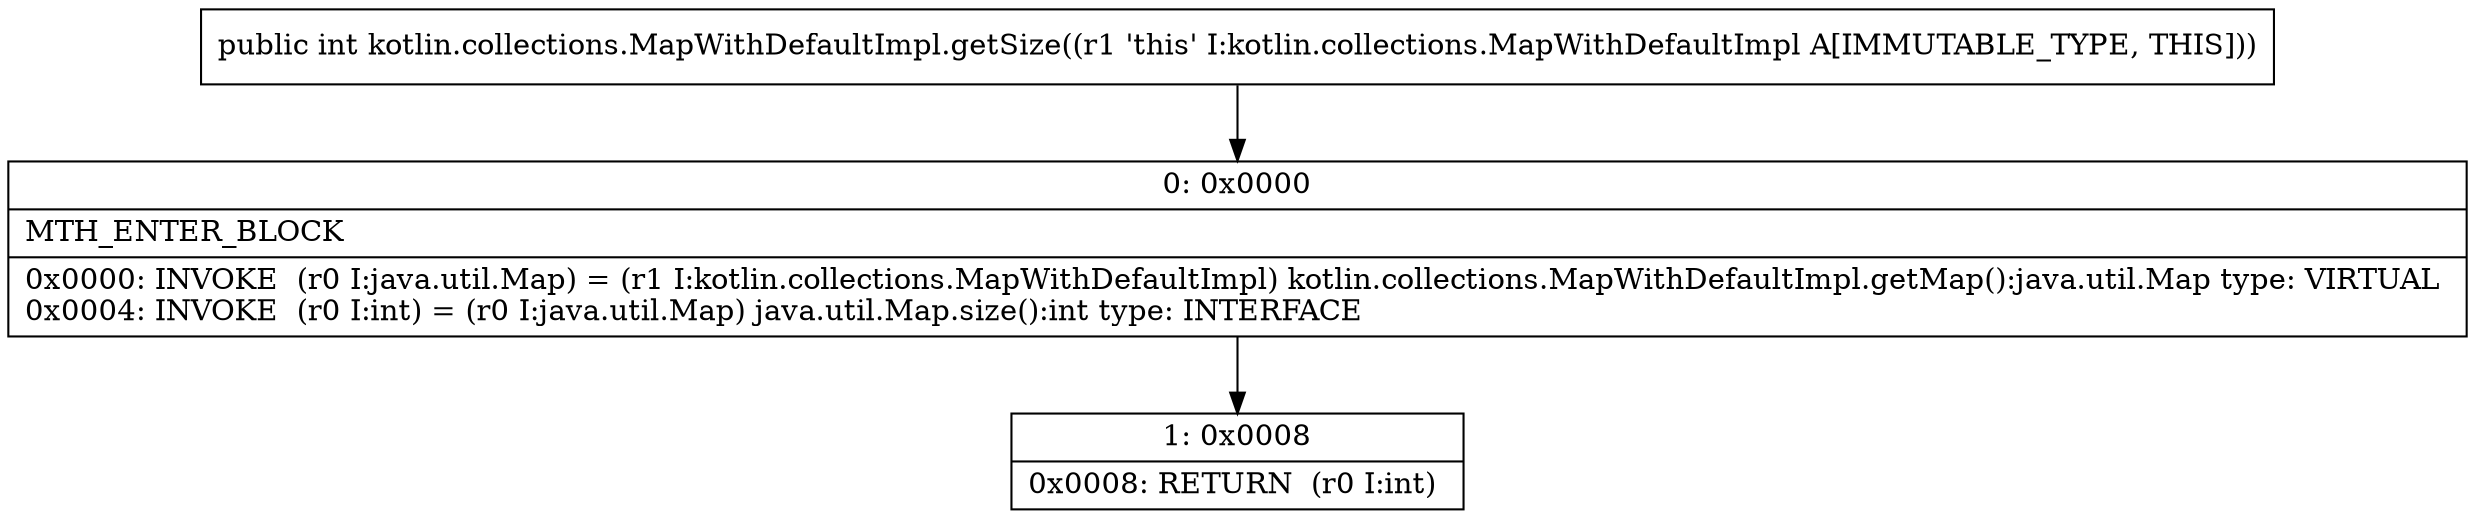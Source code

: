digraph "CFG forkotlin.collections.MapWithDefaultImpl.getSize()I" {
Node_0 [shape=record,label="{0\:\ 0x0000|MTH_ENTER_BLOCK\l|0x0000: INVOKE  (r0 I:java.util.Map) = (r1 I:kotlin.collections.MapWithDefaultImpl) kotlin.collections.MapWithDefaultImpl.getMap():java.util.Map type: VIRTUAL \l0x0004: INVOKE  (r0 I:int) = (r0 I:java.util.Map) java.util.Map.size():int type: INTERFACE \l}"];
Node_1 [shape=record,label="{1\:\ 0x0008|0x0008: RETURN  (r0 I:int) \l}"];
MethodNode[shape=record,label="{public int kotlin.collections.MapWithDefaultImpl.getSize((r1 'this' I:kotlin.collections.MapWithDefaultImpl A[IMMUTABLE_TYPE, THIS])) }"];
MethodNode -> Node_0;
Node_0 -> Node_1;
}


